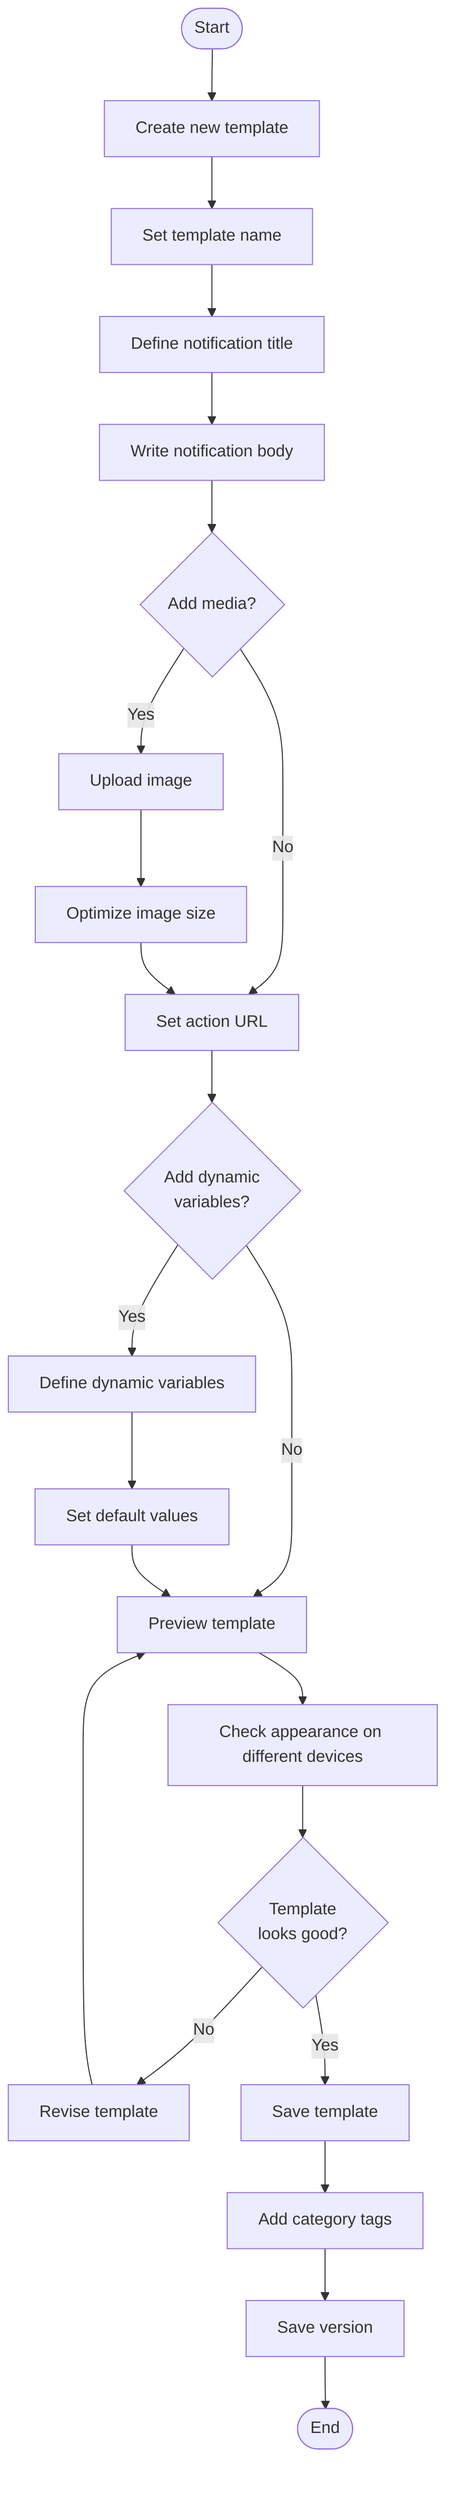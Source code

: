 flowchart TD
    start([Start]) --> createTemplate[Create new template]
    createTemplate --> setName[Set template name]
    setName --> editTitle[Define notification title]
    editTitle --> editBody[Write notification body]
    
    editBody --> addMedia{Add media?}
    addMedia -->|Yes| uploadImage[Upload image]
    addMedia -->|No| setAction
    
    uploadImage --> optimizeImage[Optimize image size]
    optimizeImage --> setAction[Set action URL]
    
    setAction --> addVariables{Add dynamic\nvariables?}
    addVariables -->|No| previewTemplate
    addVariables -->|Yes| defineVars[Define dynamic variables]
    defineVars --> setDefaultValues[Set default values]
    setDefaultValues --> previewTemplate[Preview template]
    
    previewTemplate --> checkDevices[Check appearance on different devices]
    checkDevices --> templateOk{Template\nlooks good?}
    
    templateOk -->|No| reviseTemplate[Revise template]
    reviseTemplate --> previewTemplate
    templateOk -->|Yes| saveTemplate[Save template]
    
    saveTemplate --> categoryTags[Add category tags]
    categoryTags --> saveVersion[Save version]
    saveVersion --> endNode([End])